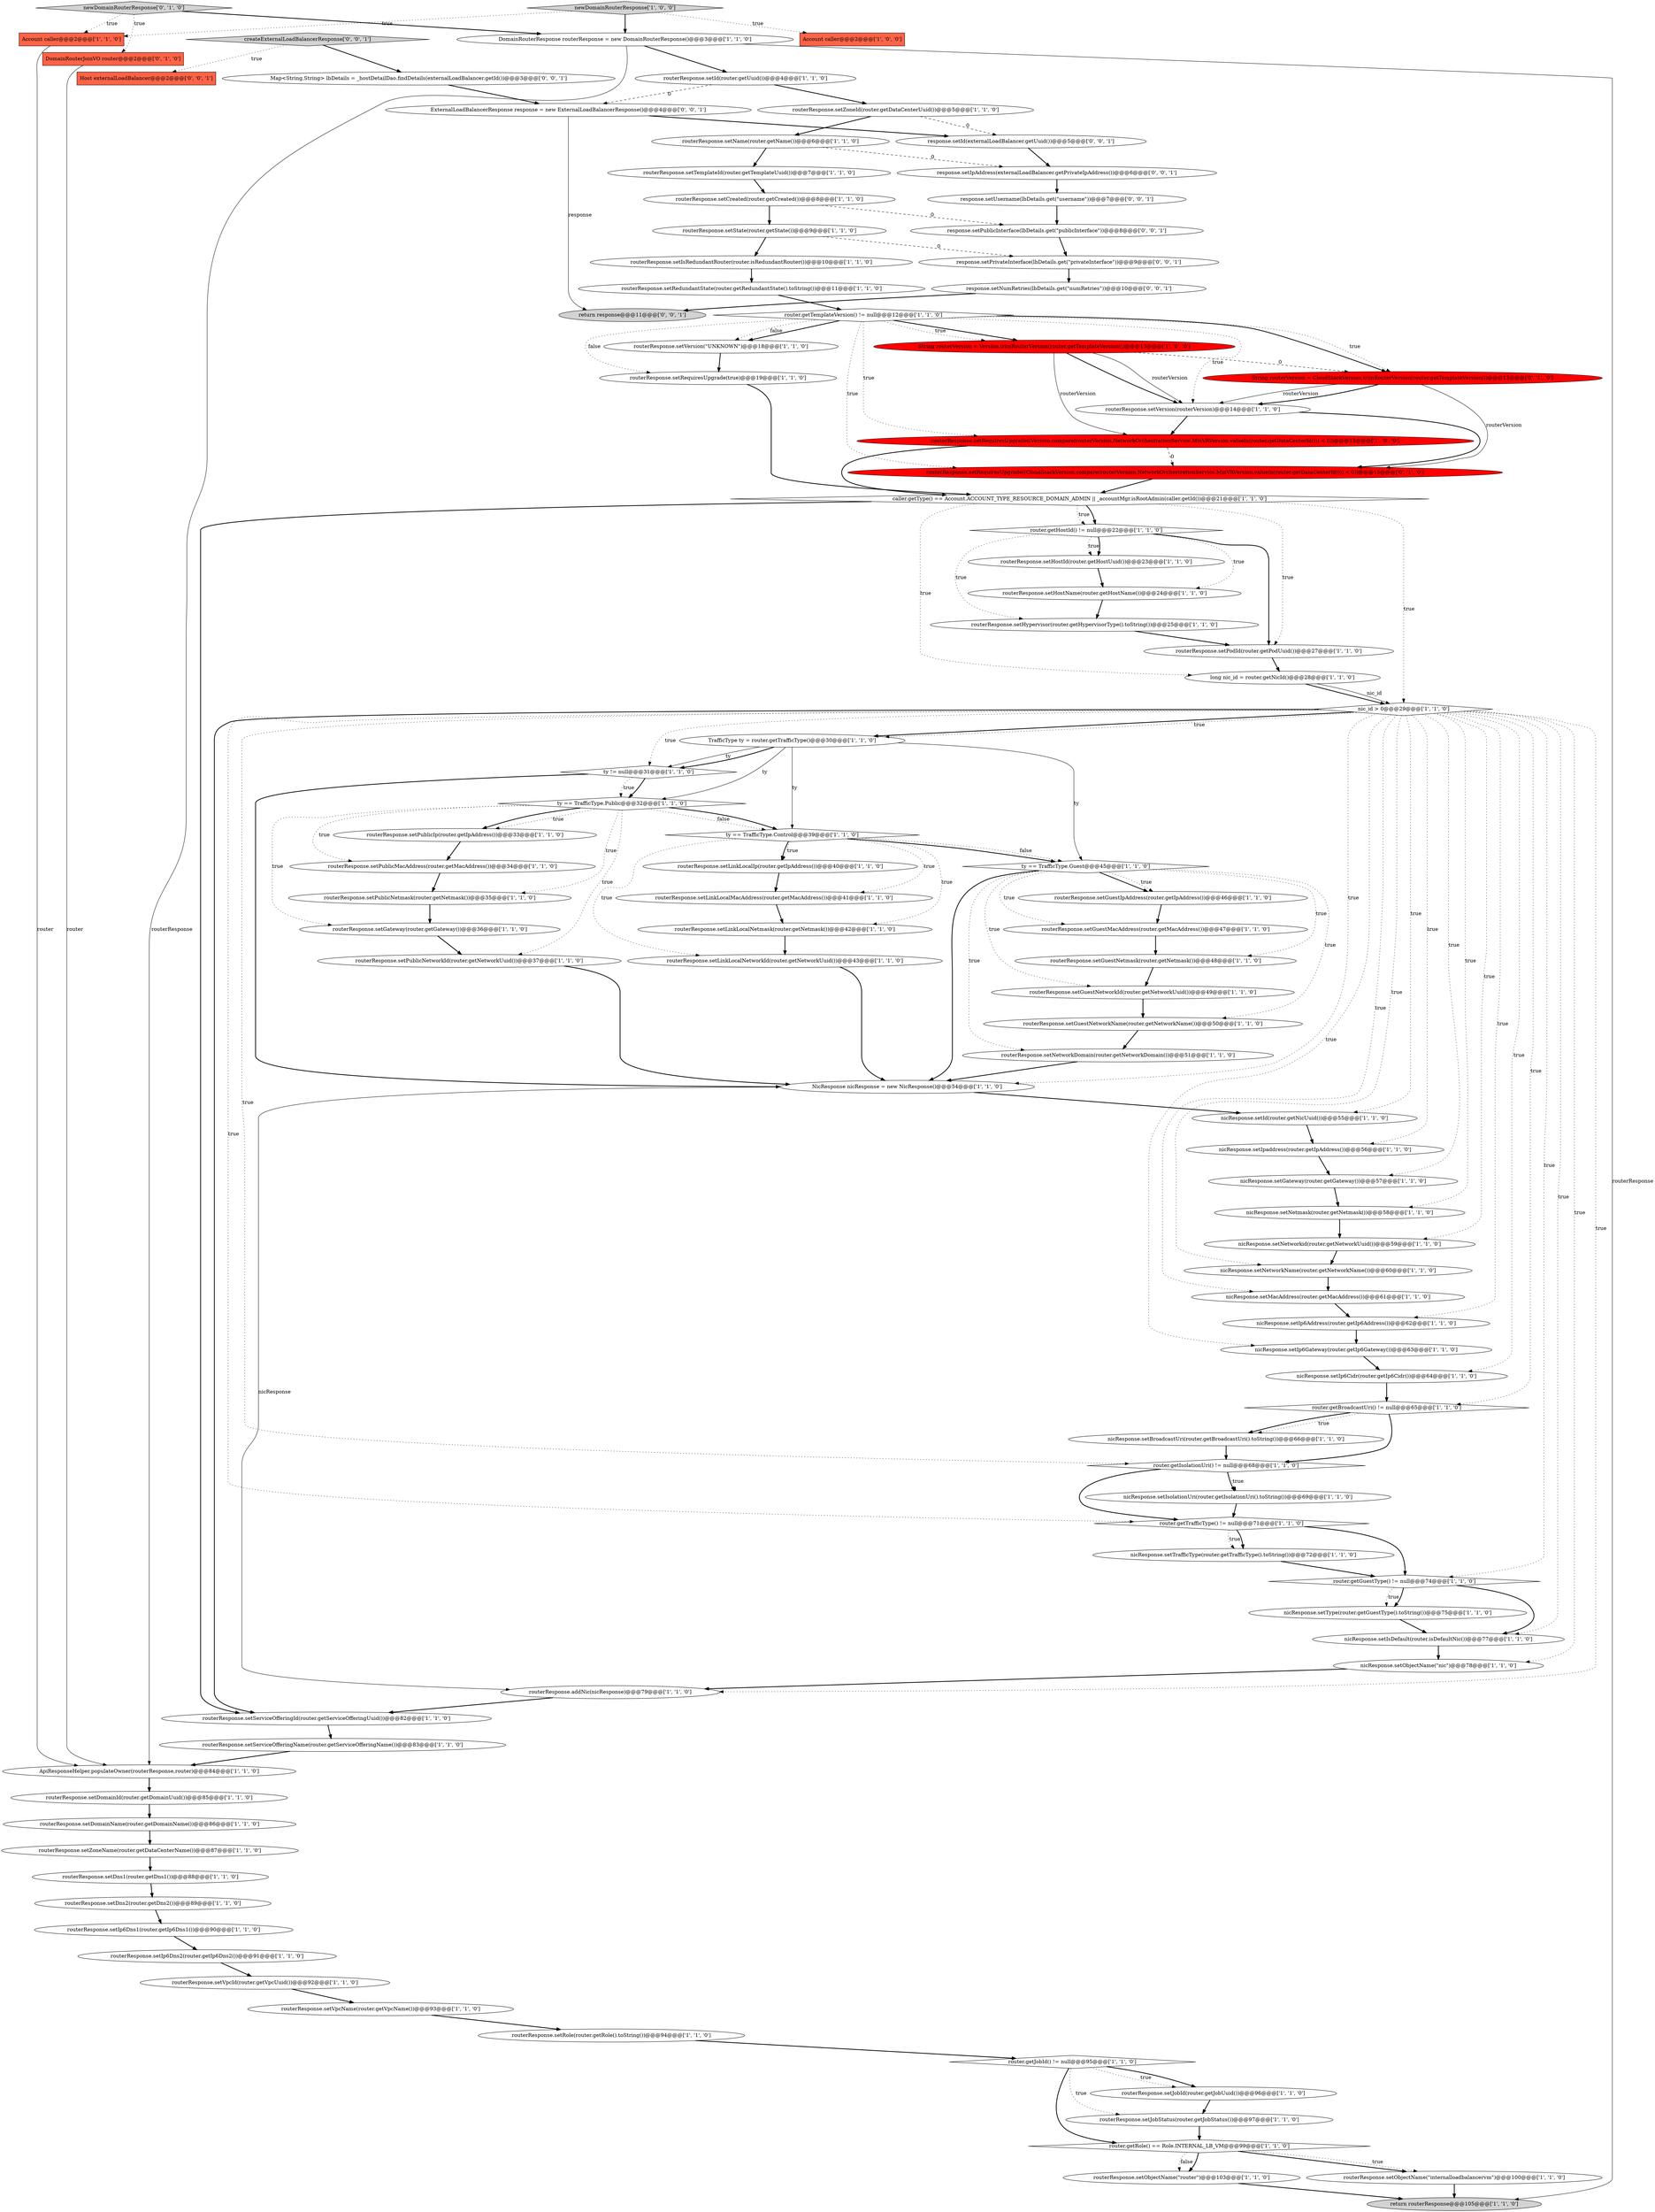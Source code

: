 digraph {
24 [style = filled, label = "routerResponse.setServiceOfferingName(router.getServiceOfferingName())@@@83@@@['1', '1', '0']", fillcolor = white, shape = ellipse image = "AAA0AAABBB1BBB"];
33 [style = filled, label = "nicResponse.setIp6Address(router.getIp6Address())@@@62@@@['1', '1', '0']", fillcolor = white, shape = ellipse image = "AAA0AAABBB1BBB"];
60 [style = filled, label = "routerResponse.setDns2(router.getDns2())@@@89@@@['1', '1', '0']", fillcolor = white, shape = ellipse image = "AAA0AAABBB1BBB"];
47 [style = filled, label = "routerResponse.setIsRedundantRouter(router.isRedundantRouter())@@@10@@@['1', '1', '0']", fillcolor = white, shape = ellipse image = "AAA0AAABBB1BBB"];
9 [style = filled, label = "router.getTemplateVersion() != null@@@12@@@['1', '1', '0']", fillcolor = white, shape = diamond image = "AAA0AAABBB1BBB"];
8 [style = filled, label = "nicResponse.setIpaddress(router.getIpAddress())@@@56@@@['1', '1', '0']", fillcolor = white, shape = ellipse image = "AAA0AAABBB1BBB"];
50 [style = filled, label = "routerResponse.setDomainId(router.getDomainUuid())@@@85@@@['1', '1', '0']", fillcolor = white, shape = ellipse image = "AAA0AAABBB1BBB"];
31 [style = filled, label = "nicResponse.setTrafficType(router.getTrafficType().toString())@@@72@@@['1', '1', '0']", fillcolor = white, shape = ellipse image = "AAA0AAABBB1BBB"];
46 [style = filled, label = "routerResponse.setServiceOfferingId(router.getServiceOfferingUuid())@@@82@@@['1', '1', '0']", fillcolor = white, shape = ellipse image = "AAA0AAABBB1BBB"];
96 [style = filled, label = "response.setNumRetries(lbDetails.get(\"numRetries\"))@@@10@@@['0', '0', '1']", fillcolor = white, shape = ellipse image = "AAA0AAABBB3BBB"];
99 [style = filled, label = "response.setPrivateInterface(lbDetails.get(\"privateInterface\"))@@@9@@@['0', '0', '1']", fillcolor = white, shape = ellipse image = "AAA0AAABBB3BBB"];
16 [style = filled, label = "newDomainRouterResponse['1', '0', '0']", fillcolor = lightgray, shape = diamond image = "AAA0AAABBB1BBB"];
91 [style = filled, label = "newDomainRouterResponse['0', '1', '0']", fillcolor = lightgray, shape = diamond image = "AAA0AAABBB2BBB"];
59 [style = filled, label = "routerResponse.setVpcName(router.getVpcName())@@@93@@@['1', '1', '0']", fillcolor = white, shape = ellipse image = "AAA0AAABBB1BBB"];
75 [style = filled, label = "nicResponse.setIp6Cidr(router.getIp6Cidr())@@@64@@@['1', '1', '0']", fillcolor = white, shape = ellipse image = "AAA0AAABBB1BBB"];
92 [style = filled, label = "response.setUsername(lbDetails.get(\"username\"))@@@7@@@['0', '0', '1']", fillcolor = white, shape = ellipse image = "AAA0AAABBB3BBB"];
88 [style = filled, label = "DomainRouterJoinVO router@@@2@@@['0', '1', '0']", fillcolor = tomato, shape = box image = "AAA0AAABBB2BBB"];
40 [style = filled, label = "nicResponse.setNetworkName(router.getNetworkName())@@@60@@@['1', '1', '0']", fillcolor = white, shape = ellipse image = "AAA0AAABBB1BBB"];
7 [style = filled, label = "routerResponse.setState(router.getState())@@@9@@@['1', '1', '0']", fillcolor = white, shape = ellipse image = "AAA0AAABBB1BBB"];
44 [style = filled, label = "routerResponse.setRole(router.getRole().toString())@@@94@@@['1', '1', '0']", fillcolor = white, shape = ellipse image = "AAA0AAABBB1BBB"];
0 [style = filled, label = "routerResponse.setGuestNetworkName(router.getNetworkName())@@@50@@@['1', '1', '0']", fillcolor = white, shape = ellipse image = "AAA0AAABBB1BBB"];
49 [style = filled, label = "nicResponse.setMacAddress(router.getMacAddress())@@@61@@@['1', '1', '0']", fillcolor = white, shape = ellipse image = "AAA0AAABBB1BBB"];
93 [style = filled, label = "ExternalLoadBalancerResponse response = new ExternalLoadBalancerResponse()@@@4@@@['0', '0', '1']", fillcolor = white, shape = ellipse image = "AAA0AAABBB3BBB"];
17 [style = filled, label = "ty != null@@@31@@@['1', '1', '0']", fillcolor = white, shape = diamond image = "AAA0AAABBB1BBB"];
26 [style = filled, label = "Account caller@@@2@@@['1', '0', '0']", fillcolor = tomato, shape = box image = "AAA0AAABBB1BBB"];
10 [style = filled, label = "routerResponse.setRequiresUpgrade((Version.compare(routerVersion,NetworkOrchestrationService.MinVRVersion.valueIn(router.getDataCenterId())) < 0))@@@15@@@['1', '0', '0']", fillcolor = red, shape = ellipse image = "AAA1AAABBB1BBB"];
55 [style = filled, label = "router.getJobId() != null@@@95@@@['1', '1', '0']", fillcolor = white, shape = diamond image = "AAA0AAABBB1BBB"];
35 [style = filled, label = "ty == TrafficType.Control@@@39@@@['1', '1', '0']", fillcolor = white, shape = diamond image = "AAA0AAABBB1BBB"];
37 [style = filled, label = "routerResponse.setGuestMacAddress(router.getMacAddress())@@@47@@@['1', '1', '0']", fillcolor = white, shape = ellipse image = "AAA0AAABBB1BBB"];
63 [style = filled, label = "routerResponse.setIp6Dns1(router.getIp6Dns1())@@@90@@@['1', '1', '0']", fillcolor = white, shape = ellipse image = "AAA0AAABBB1BBB"];
18 [style = filled, label = "router.getIsolationUri() != null@@@68@@@['1', '1', '0']", fillcolor = white, shape = diamond image = "AAA0AAABBB1BBB"];
30 [style = filled, label = "routerResponse.setLinkLocalMacAddress(router.getMacAddress())@@@41@@@['1', '1', '0']", fillcolor = white, shape = ellipse image = "AAA0AAABBB1BBB"];
32 [style = filled, label = "routerResponse.setDomainName(router.getDomainName())@@@86@@@['1', '1', '0']", fillcolor = white, shape = ellipse image = "AAA0AAABBB1BBB"];
86 [style = filled, label = "routerResponse.setJobId(router.getJobUuid())@@@96@@@['1', '1', '0']", fillcolor = white, shape = ellipse image = "AAA0AAABBB1BBB"];
98 [style = filled, label = "response.setIpAddress(externalLoadBalancer.getPrivateIpAddress())@@@6@@@['0', '0', '1']", fillcolor = white, shape = ellipse image = "AAA0AAABBB3BBB"];
6 [style = filled, label = "routerResponse.setDns1(router.getDns1())@@@88@@@['1', '1', '0']", fillcolor = white, shape = ellipse image = "AAA0AAABBB1BBB"];
1 [style = filled, label = "nic_id > 0@@@29@@@['1', '1', '0']", fillcolor = white, shape = diamond image = "AAA0AAABBB1BBB"];
54 [style = filled, label = "routerResponse.setPodId(router.getPodUuid())@@@27@@@['1', '1', '0']", fillcolor = white, shape = ellipse image = "AAA0AAABBB1BBB"];
23 [style = filled, label = "router.getGuestType() != null@@@74@@@['1', '1', '0']", fillcolor = white, shape = diamond image = "AAA0AAABBB1BBB"];
71 [style = filled, label = "routerResponse.addNic(nicResponse)@@@79@@@['1', '1', '0']", fillcolor = white, shape = ellipse image = "AAA0AAABBB1BBB"];
36 [style = filled, label = "nicResponse.setIsolationUri(router.getIsolationUri().toString())@@@69@@@['1', '1', '0']", fillcolor = white, shape = ellipse image = "AAA0AAABBB1BBB"];
73 [style = filled, label = "routerResponse.setObjectName(\"internalloadbalancervm\")@@@100@@@['1', '1', '0']", fillcolor = white, shape = ellipse image = "AAA0AAABBB1BBB"];
79 [style = filled, label = "routerResponse.setPublicNetmask(router.getNetmask())@@@35@@@['1', '1', '0']", fillcolor = white, shape = ellipse image = "AAA0AAABBB1BBB"];
27 [style = filled, label = "NicResponse nicResponse = new NicResponse()@@@54@@@['1', '1', '0']", fillcolor = white, shape = ellipse image = "AAA0AAABBB1BBB"];
29 [style = filled, label = "routerResponse.setName(router.getName())@@@6@@@['1', '1', '0']", fillcolor = white, shape = ellipse image = "AAA0AAABBB1BBB"];
34 [style = filled, label = "routerResponse.setRequiresUpgrade(true)@@@19@@@['1', '1', '0']", fillcolor = white, shape = ellipse image = "AAA0AAABBB1BBB"];
56 [style = filled, label = "TrafficType ty = router.getTrafficType()@@@30@@@['1', '1', '0']", fillcolor = white, shape = ellipse image = "AAA0AAABBB1BBB"];
65 [style = filled, label = "routerResponse.setGuestNetworkId(router.getNetworkUuid())@@@49@@@['1', '1', '0']", fillcolor = white, shape = ellipse image = "AAA0AAABBB1BBB"];
83 [style = filled, label = "routerResponse.setHostId(router.getHostUuid())@@@23@@@['1', '1', '0']", fillcolor = white, shape = ellipse image = "AAA0AAABBB1BBB"];
94 [style = filled, label = "Host externalLoadBalancer@@@2@@@['0', '0', '1']", fillcolor = tomato, shape = box image = "AAA0AAABBB3BBB"];
4 [style = filled, label = "routerResponse.setLinkLocalIp(router.getIpAddress())@@@40@@@['1', '1', '0']", fillcolor = white, shape = ellipse image = "AAA0AAABBB1BBB"];
72 [style = filled, label = "nicResponse.setGateway(router.getGateway())@@@57@@@['1', '1', '0']", fillcolor = white, shape = ellipse image = "AAA0AAABBB1BBB"];
22 [style = filled, label = "router.getTrafficType() != null@@@71@@@['1', '1', '0']", fillcolor = white, shape = diamond image = "AAA0AAABBB1BBB"];
89 [style = filled, label = "routerResponse.setRequiresUpgrade((CloudStackVersion.compare(routerVersion,NetworkOrchestrationService.MinVRVersion.valueIn(router.getDataCenterId())) < 0))@@@15@@@['0', '1', '0']", fillcolor = red, shape = ellipse image = "AAA1AAABBB2BBB"];
20 [style = filled, label = "routerResponse.setObjectName(\"router\")@@@103@@@['1', '1', '0']", fillcolor = white, shape = ellipse image = "AAA0AAABBB1BBB"];
39 [style = filled, label = "nicResponse.setNetworkid(router.getNetworkUuid())@@@59@@@['1', '1', '0']", fillcolor = white, shape = ellipse image = "AAA0AAABBB1BBB"];
61 [style = filled, label = "routerResponse.setPublicNetworkId(router.getNetworkUuid())@@@37@@@['1', '1', '0']", fillcolor = white, shape = ellipse image = "AAA0AAABBB1BBB"];
13 [style = filled, label = "routerResponse.setLinkLocalNetworkId(router.getNetworkUuid())@@@43@@@['1', '1', '0']", fillcolor = white, shape = ellipse image = "AAA0AAABBB1BBB"];
76 [style = filled, label = "routerResponse.setCreated(router.getCreated())@@@8@@@['1', '1', '0']", fillcolor = white, shape = ellipse image = "AAA0AAABBB1BBB"];
87 [style = filled, label = "String routerVersion = Version.trimRouterVersion(router.getTemplateVersion())@@@13@@@['1', '0', '0']", fillcolor = red, shape = ellipse image = "AAA1AAABBB1BBB"];
51 [style = filled, label = "routerResponse.setPublicMacAddress(router.getMacAddress())@@@34@@@['1', '1', '0']", fillcolor = white, shape = ellipse image = "AAA0AAABBB1BBB"];
38 [style = filled, label = "nicResponse.setBroadcastUri(router.getBroadcastUri().toString())@@@66@@@['1', '1', '0']", fillcolor = white, shape = ellipse image = "AAA0AAABBB1BBB"];
90 [style = filled, label = "String routerVersion = CloudStackVersion.trimRouterVersion(router.getTemplateVersion())@@@13@@@['0', '1', '0']", fillcolor = red, shape = ellipse image = "AAA1AAABBB2BBB"];
2 [style = filled, label = "router.getRole() == Role.INTERNAL_LB_VM@@@99@@@['1', '1', '0']", fillcolor = white, shape = diamond image = "AAA0AAABBB1BBB"];
66 [style = filled, label = "router.getHostId() != null@@@22@@@['1', '1', '0']", fillcolor = white, shape = diamond image = "AAA0AAABBB1BBB"];
85 [style = filled, label = "routerResponse.setGateway(router.getGateway())@@@36@@@['1', '1', '0']", fillcolor = white, shape = ellipse image = "AAA0AAABBB1BBB"];
77 [style = filled, label = "routerResponse.setVpcId(router.getVpcUuid())@@@92@@@['1', '1', '0']", fillcolor = white, shape = ellipse image = "AAA0AAABBB1BBB"];
3 [style = filled, label = "return routerResponse@@@105@@@['1', '1', '0']", fillcolor = lightgray, shape = ellipse image = "AAA0AAABBB1BBB"];
62 [style = filled, label = "ApiResponseHelper.populateOwner(routerResponse,router)@@@84@@@['1', '1', '0']", fillcolor = white, shape = ellipse image = "AAA0AAABBB1BBB"];
70 [style = filled, label = "routerResponse.setZoneId(router.getDataCenterUuid())@@@5@@@['1', '1', '0']", fillcolor = white, shape = ellipse image = "AAA0AAABBB1BBB"];
52 [style = filled, label = "routerResponse.setZoneName(router.getDataCenterName())@@@87@@@['1', '1', '0']", fillcolor = white, shape = ellipse image = "AAA0AAABBB1BBB"];
101 [style = filled, label = "createExternalLoadBalancerResponse['0', '0', '1']", fillcolor = lightgray, shape = diamond image = "AAA0AAABBB3BBB"];
81 [style = filled, label = "router.getBroadcastUri() != null@@@65@@@['1', '1', '0']", fillcolor = white, shape = diamond image = "AAA0AAABBB1BBB"];
102 [style = filled, label = "Map<String,String> lbDetails = _hostDetailDao.findDetails(externalLoadBalancer.getId())@@@3@@@['0', '0', '1']", fillcolor = white, shape = ellipse image = "AAA0AAABBB3BBB"];
28 [style = filled, label = "Account caller@@@2@@@['1', '1', '0']", fillcolor = tomato, shape = box image = "AAA0AAABBB1BBB"];
58 [style = filled, label = "routerResponse.setLinkLocalNetmask(router.getNetmask())@@@42@@@['1', '1', '0']", fillcolor = white, shape = ellipse image = "AAA0AAABBB1BBB"];
53 [style = filled, label = "routerResponse.setIp6Dns2(router.getIp6Dns2())@@@91@@@['1', '1', '0']", fillcolor = white, shape = ellipse image = "AAA0AAABBB1BBB"];
78 [style = filled, label = "caller.getType() == Account.ACCOUNT_TYPE_RESOURCE_DOMAIN_ADMIN || _accountMgr.isRootAdmin(caller.getId())@@@21@@@['1', '1', '0']", fillcolor = white, shape = diamond image = "AAA0AAABBB1BBB"];
5 [style = filled, label = "nicResponse.setObjectName(\"nic\")@@@78@@@['1', '1', '0']", fillcolor = white, shape = ellipse image = "AAA0AAABBB1BBB"];
14 [style = filled, label = "routerResponse.setTemplateId(router.getTemplateUuid())@@@7@@@['1', '1', '0']", fillcolor = white, shape = ellipse image = "AAA0AAABBB1BBB"];
41 [style = filled, label = "nicResponse.setType(router.getGuestType().toString())@@@75@@@['1', '1', '0']", fillcolor = white, shape = ellipse image = "AAA0AAABBB1BBB"];
21 [style = filled, label = "nicResponse.setIsDefault(router.isDefaultNic())@@@77@@@['1', '1', '0']", fillcolor = white, shape = ellipse image = "AAA0AAABBB1BBB"];
48 [style = filled, label = "routerResponse.setGuestIpAddress(router.getIpAddress())@@@46@@@['1', '1', '0']", fillcolor = white, shape = ellipse image = "AAA0AAABBB1BBB"];
12 [style = filled, label = "routerResponse.setId(router.getUuid())@@@4@@@['1', '1', '0']", fillcolor = white, shape = ellipse image = "AAA0AAABBB1BBB"];
100 [style = filled, label = "return response@@@11@@@['0', '0', '1']", fillcolor = lightgray, shape = ellipse image = "AAA0AAABBB3BBB"];
97 [style = filled, label = "response.setId(externalLoadBalancer.getUuid())@@@5@@@['0', '0', '1']", fillcolor = white, shape = ellipse image = "AAA0AAABBB3BBB"];
45 [style = filled, label = "long nic_id = router.getNicId()@@@28@@@['1', '1', '0']", fillcolor = white, shape = ellipse image = "AAA0AAABBB1BBB"];
43 [style = filled, label = "nicResponse.setIp6Gateway(router.getIp6Gateway())@@@63@@@['1', '1', '0']", fillcolor = white, shape = ellipse image = "AAA0AAABBB1BBB"];
69 [style = filled, label = "ty == TrafficType.Public@@@32@@@['1', '1', '0']", fillcolor = white, shape = diamond image = "AAA0AAABBB1BBB"];
11 [style = filled, label = "routerResponse.setVersion(\"UNKNOWN\")@@@18@@@['1', '1', '0']", fillcolor = white, shape = ellipse image = "AAA0AAABBB1BBB"];
25 [style = filled, label = "nicResponse.setId(router.getNicUuid())@@@55@@@['1', '1', '0']", fillcolor = white, shape = ellipse image = "AAA0AAABBB1BBB"];
95 [style = filled, label = "response.setPublicInterface(lbDetails.get(\"publicInterface\"))@@@8@@@['0', '0', '1']", fillcolor = white, shape = ellipse image = "AAA0AAABBB3BBB"];
67 [style = filled, label = "routerResponse.setJobStatus(router.getJobStatus())@@@97@@@['1', '1', '0']", fillcolor = white, shape = ellipse image = "AAA0AAABBB1BBB"];
57 [style = filled, label = "routerResponse.setVersion(routerVersion)@@@14@@@['1', '1', '0']", fillcolor = white, shape = ellipse image = "AAA0AAABBB1BBB"];
80 [style = filled, label = "routerResponse.setGuestNetmask(router.getNetmask())@@@48@@@['1', '1', '0']", fillcolor = white, shape = ellipse image = "AAA0AAABBB1BBB"];
82 [style = filled, label = "routerResponse.setHypervisor(router.getHypervisorType().toString())@@@25@@@['1', '1', '0']", fillcolor = white, shape = ellipse image = "AAA0AAABBB1BBB"];
84 [style = filled, label = "routerResponse.setHostName(router.getHostName())@@@24@@@['1', '1', '0']", fillcolor = white, shape = ellipse image = "AAA0AAABBB1BBB"];
64 [style = filled, label = "routerResponse.setRedundantState(router.getRedundantState().toString())@@@11@@@['1', '1', '0']", fillcolor = white, shape = ellipse image = "AAA0AAABBB1BBB"];
68 [style = filled, label = "routerResponse.setNetworkDomain(router.getNetworkDomain())@@@51@@@['1', '1', '0']", fillcolor = white, shape = ellipse image = "AAA0AAABBB1BBB"];
74 [style = filled, label = "DomainRouterResponse routerResponse = new DomainRouterResponse()@@@3@@@['1', '1', '0']", fillcolor = white, shape = ellipse image = "AAA0AAABBB1BBB"];
19 [style = filled, label = "nicResponse.setNetmask(router.getNetmask())@@@58@@@['1', '1', '0']", fillcolor = white, shape = ellipse image = "AAA0AAABBB1BBB"];
15 [style = filled, label = "routerResponse.setPublicIp(router.getIpAddress())@@@33@@@['1', '1', '0']", fillcolor = white, shape = ellipse image = "AAA0AAABBB1BBB"];
42 [style = filled, label = "ty == TrafficType.Guest@@@45@@@['1', '1', '0']", fillcolor = white, shape = diamond image = "AAA0AAABBB1BBB"];
12->93 [style = dashed, label="0"];
50->32 [style = bold, label=""];
14->76 [style = bold, label=""];
83->84 [style = bold, label=""];
1->39 [style = dotted, label="true"];
1->75 [style = dotted, label="true"];
40->49 [style = bold, label=""];
81->38 [style = bold, label=""];
70->29 [style = bold, label=""];
9->11 [style = bold, label=""];
42->37 [style = dotted, label="true"];
22->31 [style = dotted, label="true"];
32->52 [style = bold, label=""];
65->0 [style = bold, label=""];
55->2 [style = bold, label=""];
69->15 [style = bold, label=""];
74->3 [style = solid, label="routerResponse"];
1->21 [style = dotted, label="true"];
76->95 [style = dashed, label="0"];
42->48 [style = bold, label=""];
78->45 [style = dotted, label="true"];
9->11 [style = dotted, label="false"];
1->46 [style = bold, label=""];
67->2 [style = bold, label=""];
18->22 [style = bold, label=""];
9->87 [style = bold, label=""];
85->61 [style = bold, label=""];
7->99 [style = dashed, label="0"];
101->94 [style = dotted, label="true"];
90->89 [style = solid, label="routerVersion"];
42->48 [style = dotted, label="true"];
29->14 [style = bold, label=""];
17->69 [style = bold, label=""];
60->63 [style = bold, label=""];
1->23 [style = dotted, label="true"];
9->89 [style = dotted, label="true"];
69->61 [style = dotted, label="true"];
97->98 [style = bold, label=""];
17->27 [style = bold, label=""];
29->98 [style = dashed, label="0"];
66->83 [style = dotted, label="true"];
77->59 [style = bold, label=""];
27->25 [style = bold, label=""];
42->0 [style = dotted, label="true"];
9->57 [style = dotted, label="true"];
1->27 [style = dotted, label="true"];
9->90 [style = bold, label=""];
47->64 [style = bold, label=""];
64->9 [style = bold, label=""];
48->37 [style = bold, label=""];
2->20 [style = bold, label=""];
27->71 [style = solid, label="nicResponse"];
41->21 [style = bold, label=""];
46->24 [style = bold, label=""];
0->68 [style = bold, label=""];
1->22 [style = dotted, label="true"];
51->79 [style = bold, label=""];
95->99 [style = bold, label=""];
19->39 [style = bold, label=""];
8->72 [style = bold, label=""];
1->43 [style = dotted, label="true"];
23->41 [style = dotted, label="true"];
74->62 [style = solid, label="routerResponse"];
20->3 [style = bold, label=""];
87->57 [style = solid, label="routerVersion"];
30->58 [style = bold, label=""];
93->100 [style = solid, label="response"];
78->66 [style = bold, label=""];
2->73 [style = bold, label=""];
22->23 [style = bold, label=""];
56->17 [style = solid, label="ty"];
74->12 [style = bold, label=""];
90->57 [style = bold, label=""];
35->30 [style = dotted, label="true"];
66->54 [style = bold, label=""];
1->18 [style = dotted, label="true"];
45->1 [style = bold, label=""];
1->40 [style = dotted, label="true"];
38->18 [style = bold, label=""];
71->46 [style = bold, label=""];
66->83 [style = bold, label=""];
44->55 [style = bold, label=""];
56->69 [style = solid, label="ty"];
101->102 [style = bold, label=""];
1->33 [style = dotted, label="true"];
69->35 [style = dotted, label="false"];
91->88 [style = dotted, label="true"];
89->78 [style = bold, label=""];
1->8 [style = dotted, label="true"];
9->34 [style = dotted, label="false"];
61->27 [style = bold, label=""];
87->90 [style = dashed, label="0"];
42->80 [style = dotted, label="true"];
28->62 [style = solid, label="router"];
1->56 [style = bold, label=""];
59->44 [style = bold, label=""];
63->53 [style = bold, label=""];
78->54 [style = dotted, label="true"];
43->75 [style = bold, label=""];
69->51 [style = dotted, label="true"];
9->10 [style = dotted, label="true"];
55->86 [style = bold, label=""];
91->28 [style = dotted, label="true"];
87->10 [style = solid, label="routerVersion"];
82->54 [style = bold, label=""];
2->20 [style = dotted, label="false"];
1->17 [style = dotted, label="true"];
17->69 [style = dotted, label="true"];
88->62 [style = solid, label="router"];
1->81 [style = dotted, label="true"];
35->42 [style = bold, label=""];
78->46 [style = bold, label=""];
92->95 [style = bold, label=""];
18->36 [style = dotted, label="true"];
35->42 [style = dotted, label="false"];
1->71 [style = dotted, label="true"];
78->1 [style = dotted, label="true"];
93->97 [style = bold, label=""];
66->82 [style = dotted, label="true"];
23->41 [style = bold, label=""];
12->70 [style = bold, label=""];
1->19 [style = dotted, label="true"];
35->58 [style = dotted, label="true"];
34->78 [style = bold, label=""];
21->5 [style = bold, label=""];
42->65 [style = dotted, label="true"];
55->67 [style = dotted, label="true"];
13->27 [style = bold, label=""];
96->100 [style = bold, label=""];
56->35 [style = solid, label="ty"];
10->78 [style = bold, label=""];
70->97 [style = dashed, label="0"];
39->40 [style = bold, label=""];
35->13 [style = dotted, label="true"];
33->43 [style = bold, label=""];
52->6 [style = bold, label=""];
90->57 [style = solid, label="routerVersion"];
42->27 [style = bold, label=""];
9->90 [style = dotted, label="true"];
81->18 [style = bold, label=""];
68->27 [style = bold, label=""];
75->81 [style = bold, label=""];
73->3 [style = bold, label=""];
1->5 [style = dotted, label="true"];
45->1 [style = solid, label="nic_id"];
53->77 [style = bold, label=""];
1->56 [style = dotted, label="true"];
35->4 [style = dotted, label="true"];
58->13 [style = bold, label=""];
5->71 [style = bold, label=""];
54->45 [style = bold, label=""];
1->72 [style = dotted, label="true"];
72->19 [style = bold, label=""];
2->73 [style = dotted, label="true"];
1->25 [style = dotted, label="true"];
31->23 [style = bold, label=""];
37->80 [style = bold, label=""];
98->92 [style = bold, label=""];
80->65 [style = bold, label=""];
7->47 [style = bold, label=""];
69->15 [style = dotted, label="true"];
69->85 [style = dotted, label="true"];
99->96 [style = bold, label=""];
22->31 [style = bold, label=""];
87->57 [style = bold, label=""];
84->82 [style = bold, label=""];
18->36 [style = bold, label=""];
69->79 [style = dotted, label="true"];
55->86 [style = dotted, label="true"];
66->84 [style = dotted, label="true"];
9->87 [style = dotted, label="true"];
69->35 [style = bold, label=""];
35->4 [style = bold, label=""];
56->17 [style = bold, label=""];
79->85 [style = bold, label=""];
16->26 [style = dotted, label="true"];
1->49 [style = dotted, label="true"];
10->89 [style = dashed, label="0"];
6->60 [style = bold, label=""];
16->74 [style = bold, label=""];
11->34 [style = bold, label=""];
81->38 [style = dotted, label="true"];
76->7 [style = bold, label=""];
4->30 [style = bold, label=""];
23->21 [style = bold, label=""];
42->68 [style = dotted, label="true"];
49->33 [style = bold, label=""];
102->93 [style = bold, label=""];
57->89 [style = bold, label=""];
62->50 [style = bold, label=""];
25->8 [style = bold, label=""];
24->62 [style = bold, label=""];
16->28 [style = dotted, label="true"];
57->10 [style = bold, label=""];
78->66 [style = dotted, label="true"];
56->42 [style = solid, label="ty"];
91->74 [style = bold, label=""];
86->67 [style = bold, label=""];
15->51 [style = bold, label=""];
36->22 [style = bold, label=""];
}
